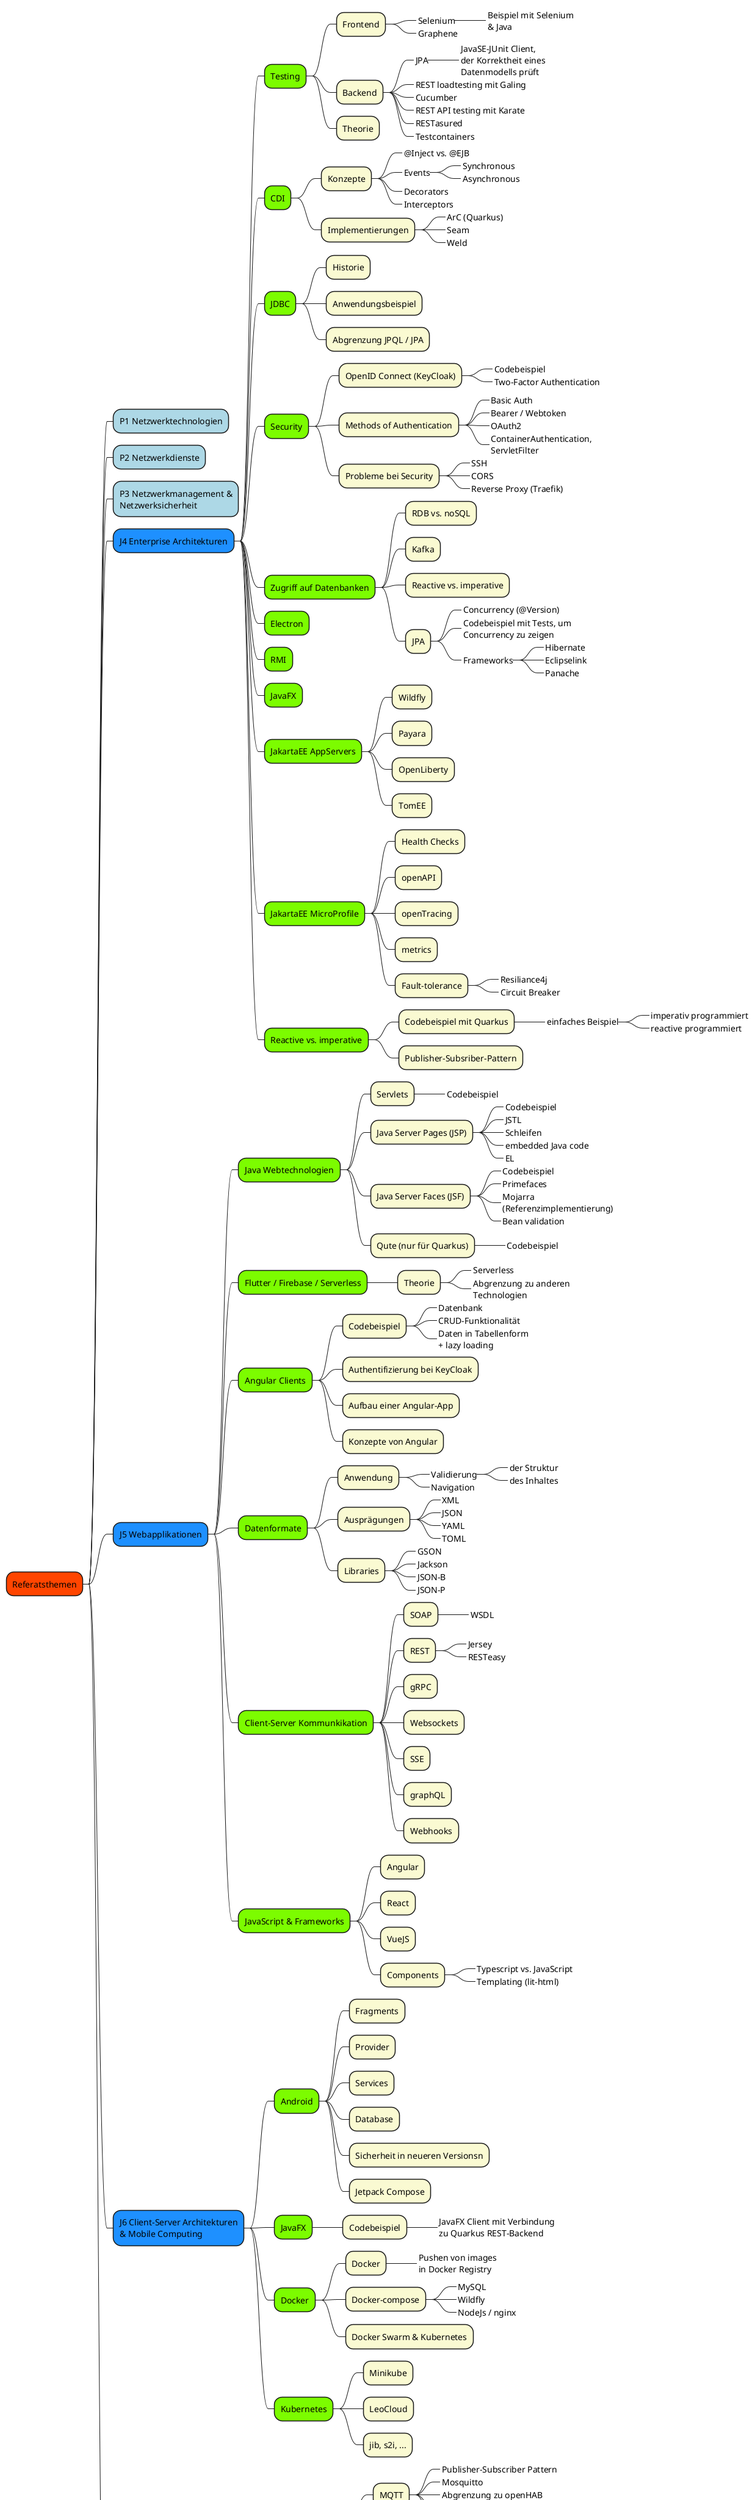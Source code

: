 @startmindmap

*[#OrangeRed] Referatsthemen

**[#LightBlue] P1 Netzwerktechnologien


**[#LightBlue] P2 Netzwerkdienste


**[#LightBlue]:P3 Netzwerkmanagement &
Netzwerksicherheit;


**[#DodgerBlue] J4 Enterprise Architekturen

***[#LawnGreen] Testing
****[#LightGoldenRodYellow] Frontend
*****_ Selenium
******_:Beispiel mit Selenium
& Java;
*****_ Graphene
****[#LightGoldenRodYellow] Backend
*****_ JPA
******_:JavaSE-JUnit Client,
der Korrektheit eines
Datenmodells prüft;
*****_ REST loadtesting mit Galing
*****_ Cucumber
*****_ REST API testing mit Karate
*****_ RESTasured
*****_ Testcontainers
****[#LightGoldenRodYellow] Theorie

***[#LawnGreen] CDI
****[#LightGoldenRodYellow] Konzepte
*****_ @Inject vs. @EJB
*****_ Events
******_ Synchronous
******_ Asynchronous
*****_ Decorators
*****_ Interceptors
****[#LightGoldenRodYellow] Implementierungen
*****_ ArC (Quarkus)
*****_ Seam
*****_ Weld

***[#LawnGreen] JDBC
****[#LightGoldenRodYellow] Historie
****[#LightGoldenRodYellow] Anwendungsbeispiel
****[#LightGoldenRodYellow] Abgrenzung JPQL / JPA

***[#LawnGreen] Security
****[#LightGoldenRodYellow] OpenID Connect (KeyCloak)
*****_ Codebeispiel
*****_ Two-Factor Authentication
****[#LightGoldenRodYellow] Methods of Authentication
*****_ Basic Auth
*****_ Bearer / Webtoken
*****_ OAuth2
*****_:ContainerAuthentication,
ServletFilter;
****[#LightGoldenRodYellow] Probleme bei Security
*****_ SSH
*****_ CORS
*****_ Reverse Proxy (Traefik)

***[#LawnGreen] Zugriff auf Datenbanken
****[#LightGoldenRodYellow] RDB vs. noSQL
****[#LightGoldenRodYellow] Kafka
****[#LightGoldenRodYellow] Reactive vs. imperative
****[#LightGoldenRodYellow] JPA
*****_ Concurrency (@Version)
*****_:Codebeispiel mit Tests, um
Concurrency zu zeigen;
*****_ Frameworks
******_ Hibernate
******_ Eclipselink
******_ Panache

***[#LawnGreen] Electron

***[#LawnGreen] RMI

***[#LawnGreen] JavaFX

***[#LawnGreen] JakartaEE AppServers
****[#LightGoldenRodYellow] Wildfly
****[#LightGoldenRodYellow] Payara
****[#LightGoldenRodYellow] OpenLiberty
****[#LightGoldenRodYellow] TomEE

***[#LawnGreen] JakartaEE MicroProfile
****[#LightGoldenRodYellow] Health Checks
****[#LightGoldenRodYellow] openAPI
****[#LightGoldenRodYellow] openTracing
****[#LightGoldenRodYellow] metrics
****[#LightGoldenRodYellow] Fault-tolerance
*****_ Resiliance4j
*****_ Circuit Breaker

***[#LawnGreen] Reactive vs. imperative
****[#LightGoldenRodYellow] Codebeispiel mit Quarkus
*****_ einfaches Beispiel
******_ imperativ programmiert
******_ reactive programmiert
****[#LightGoldenRodYellow] Publisher-Subsriber-Pattern


**[#DodgerBlue] J5 Webapplikationen

***[#LawnGreen] Java Webtechnologien
****[#LightGoldenRodYellow] Servlets
*****_ Codebeispiel
****[#LightGoldenRodYellow] Java Server Pages (JSP)
*****_ Codebeispiel
*****_ JSTL
*****_ Schleifen
*****_ embedded Java code
*****_ EL
****[#LightGoldenRodYellow] Java Server Faces (JSF)
*****_ Codebeispiel
*****_ Primefaces
*****_:Mojarra
(Referenzimplementierung);
*****_ Bean validation
****[#LightGoldenRodYellow] Qute (nur für Quarkus)
*****_ Codebeispiel

***[#LawnGreen] Flutter / Firebase / Serverless
****[#LightGoldenRodYellow] Theorie
*****_ Serverless
*****_:Abgrenzung zu anderen
Technologien;

***[#LawnGreen] Angular Clients
****[#LightGoldenRodYellow] Codebeispiel
*****_ Datenbank
*****_ CRUD-Funktionalität
*****_:Daten in Tabellenform
+ lazy loading;
****[#LightGoldenRodYellow] Authentifizierung bei KeyCloak
****[#LightGoldenRodYellow] Aufbau einer Angular-App
****[#LightGoldenRodYellow] Konzepte von Angular

***[#LawnGreen] Datenformate
****[#LightGoldenRodYellow] Anwendung
*****_ Validierung
******_ der Struktur
******_ des Inhaltes
*****_ Navigation
****[#LightGoldenRodYellow] Ausprägungen
*****_ XML
*****_ JSON
*****_ YAML
*****_ TOML
****[#LightGoldenRodYellow] Libraries
*****_ GSON
*****_ Jackson
*****_ JSON-B
*****_ JSON-P

***[#LawnGreen] Client-Server Kommunkikation
****[#LightGoldenRodYellow] SOAP
*****_ WSDL
****[#LightGoldenRodYellow] REST
*****_ Jersey
*****_ RESTeasy
****[#LightGoldenRodYellow] gRPC
****[#LightGoldenRodYellow] Websockets
****[#LightGoldenRodYellow] SSE
****[#LightGoldenRodYellow] graphQL
****[#LightGoldenRodYellow] Webhooks

***[#LawnGreen] JavaScript & Frameworks
****[#LightGoldenRodYellow] Angular
****[#LightGoldenRodYellow] React
****[#LightGoldenRodYellow] VueJS
****[#LightGoldenRodYellow] Components
*****_ Typescript vs. JavaScript
*****_ Templating (lit-html)


**[#DodgerBlue]:J6 Client-Server Architekturen
& Mobile Computing;

***[#LawnGreen] Android
****[#LightGoldenRodYellow] Fragments
****[#LightGoldenRodYellow] Provider
****[#LightGoldenRodYellow] Services
****[#LightGoldenRodYellow] Database
****[#LightGoldenRodYellow] Sicherheit in neueren Versionsn
****[#LightGoldenRodYellow] Jetpack Compose

***[#LawnGreen] JavaFX
****[#LightGoldenRodYellow] Codebeispiel
*****_:JavaFX Client mit Verbindung
zu Quarkus REST-Backend;

***[#LawnGreen] Docker
****[#LightGoldenRodYellow] Docker
*****_:Pushen von images
in Docker Registry;
****[#LightGoldenRodYellow] Docker-compose
*****_ MySQL
*****_ Wildfly
*****_ NodeJs / nginx
****[#LightGoldenRodYellow] Docker Swarm & Kubernetes

***[#LawnGreen] Kubernetes
****[#LightGoldenRodYellow] Minikube
****[#LightGoldenRodYellow] LeoCloud
****[#LightGoldenRodYellow] jib, s2i, ...


**[#DodgerBlue]:J7 Systemnahe &
hardwarenahe Programmierung;

***[#LawnGreen] Messaging
****[#LightGoldenRodYellow] MQTT
*****_ Publisher-Subscriber Pattern
*****_ Mosquitto
*****_ Abgrenzung zu openHAB
*****_ Simulation
*****_ use in a Quarkus App
****[#LightGoldenRodYellow] Kafka
****[#LightGoldenRodYellow] JMS

***[#LawnGreen] Environment variables
****[#LightGoldenRodYellow] Beispiele
*****_ JAVA_HOME
*****_ MVN_HOME
****[#LightGoldenRodYellow] Bedeutung in CI/CD
*****_ docker-compose
*****_ Java

***[#LawnGreen] ShellScripts
****[#LightGoldenRodYellow] Bedeutung in CI/CD
*****_ Deployment
*****_ docker-compose

***[#LawnGreen] AMQP
****[#LightGoldenRodYellow] RabbitMQ

***[#LawnGreen] openHAB
****[#LightGoldenRodYellow] Überblick
****[#LightGoldenRodYellow] Use-cases
****[#LightGoldenRodYellow] Abgrenzung zu MQTT

***[#LawnGreen] Raspberry
****[#LightGoldenRodYellow] openHAB

***[#LawnGreen] IoT
****[#LightGoldenRodYellow] Arduino IDE
****[#LightGoldenRodYellow] platformIO
*****_ Atom
****[#LightGoldenRodYellow] Sensoren
****[#LightGoldenRodYellow] Aktoren
****[#LightGoldenRodYellow] I2C
****[#LightGoldenRodYellow] ESP8266
****[#LightGoldenRodYellow] ESP32

***[#LawnGreen] ChatBots
****[#LightGoldenRodYellow] lauffähiges Codebeispiel

@endmindmap